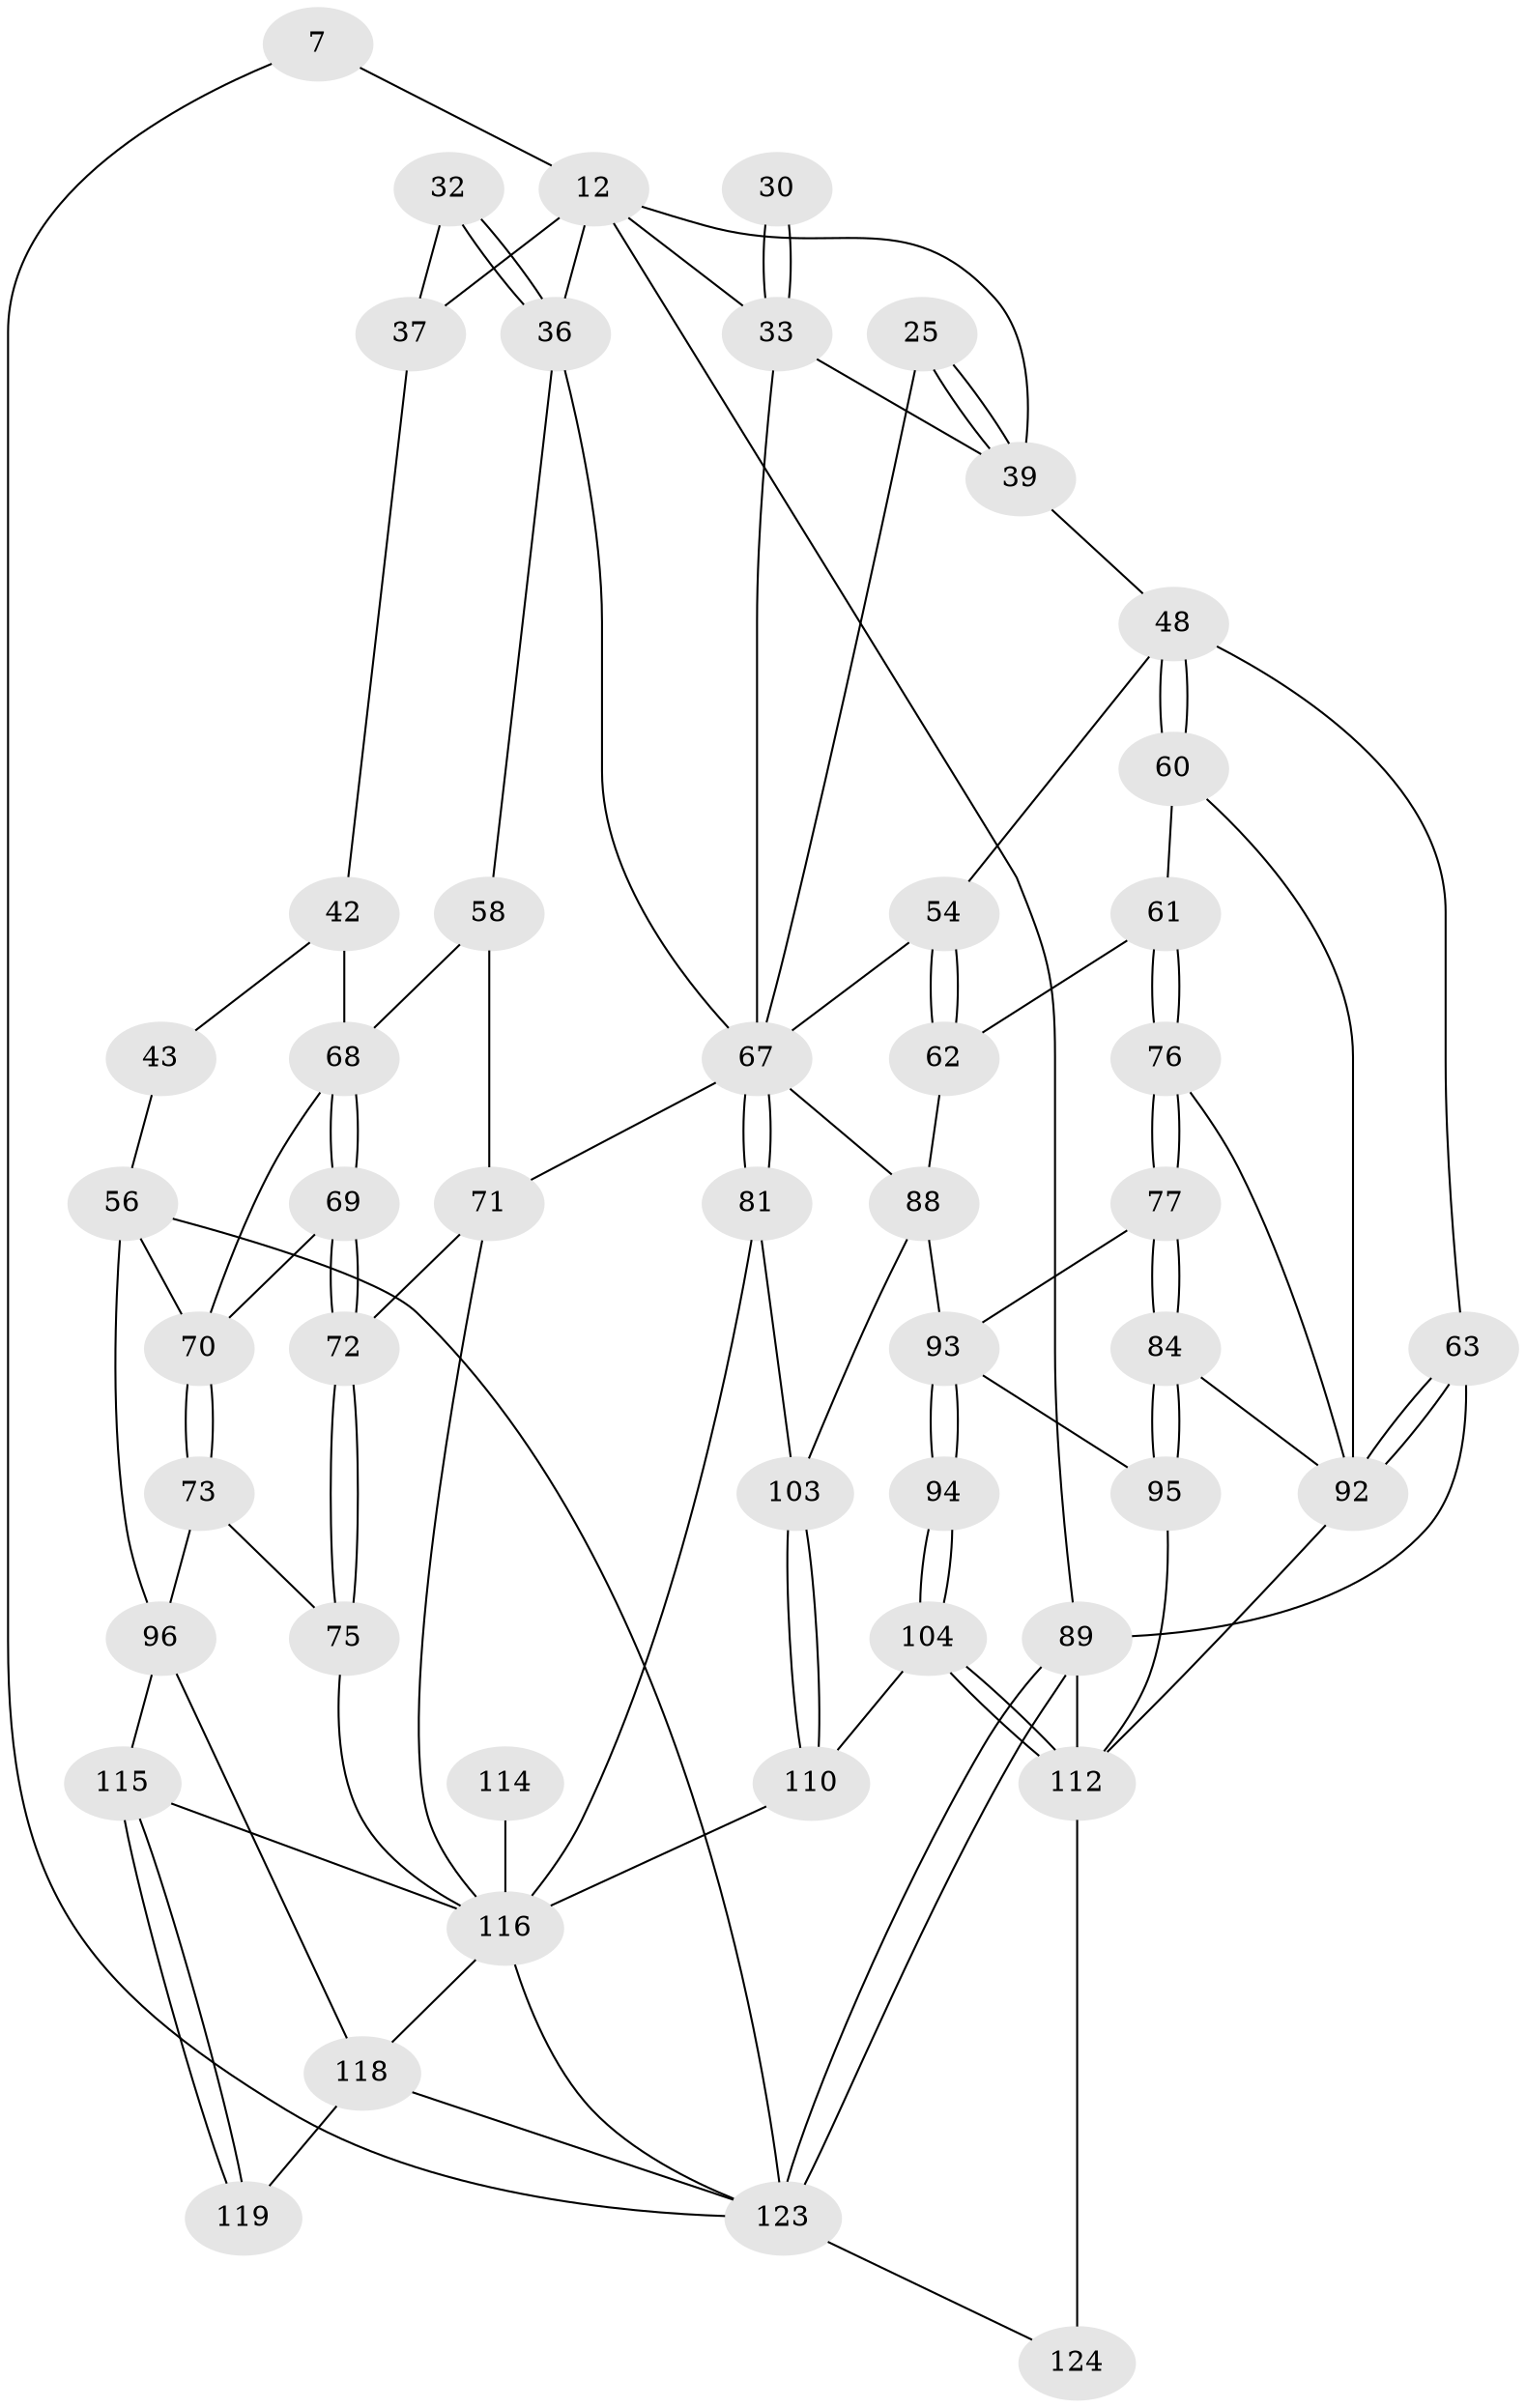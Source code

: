 // original degree distribution, {3: 0.024193548387096774, 5: 0.5080645161290323, 4: 0.23387096774193547, 6: 0.23387096774193547}
// Generated by graph-tools (version 1.1) at 2025/06/03/04/25 22:06:39]
// undirected, 49 vertices, 105 edges
graph export_dot {
graph [start="1"]
  node [color=gray90,style=filled];
  7 [pos="+0.17512970012170556+0"];
  12 [pos="+0.48431994061635375+0.0879836156273392",super="+11"];
  25 [pos="+0.6990695302689981+0.2310694165102899"];
  30 [pos="+0.5585189773886964+0.17252370408241202"];
  32 [pos="+0.30682209624151124+0.14604136115869715"];
  33 [pos="+0.5651920911622497+0.2594676667791915",super="+28+29"];
  36 [pos="+0.38093479060393437+0.2578071771482363",super="+35+13+14"];
  37 [pos="+0.21721215592113333+0.1569096506358255",super="+19+31+18"];
  39 [pos="+0.876704188112617+0.11355870291776006",super="+24"];
  42 [pos="+0.15819139586540384+0.25872881010765736",super="+38+17"];
  43 [pos="+0.07817686470828825+0.25992875406051696",super="+16"];
  48 [pos="+0.8564894024272244+0.2998346688118194",super="+47+41"];
  54 [pos="+0.7705544564162282+0.3609280850337186",super="+49"];
  56 [pos="+0+0.47525161121831955",super="+50+15"];
  58 [pos="+0.33863055093957656+0.4137795348082336",super="+44"];
  60 [pos="+0.8652633626648203+0.32036088532247425"];
  61 [pos="+0.8545146866896218+0.4931553139448"];
  62 [pos="+0.7448014387521522+0.48069908942805184"];
  63 [pos="+1+0.5207011753196843",super="+59+40"];
  67 [pos="+0.6669557095820838+0.49547790583106377",super="+52+53+51"];
  68 [pos="+0.19920238402438967+0.4657400275840512",super="+46"];
  69 [pos="+0.18947292453205133+0.4815259473928581"];
  70 [pos="+0.16375414338942637+0.49089264330988525",super="+55"];
  71 [pos="+0.3859260878676036+0.606619197522232",super="+57"];
  72 [pos="+0.38184071198802383+0.6079104534126889"];
  73 [pos="+0.16104989864991565+0.6082232336125373"];
  75 [pos="+0.2432668511188482+0.6922002723505891"];
  76 [pos="+0.8598460910148825+0.49766817371534045"];
  77 [pos="+0.8255615642365798+0.6026215474459691"];
  81 [pos="+0.447484288649711+0.6601648861031154"];
  84 [pos="+0.8898743986473472+0.6791385120418375"];
  88 [pos="+0.6039014808992623+0.690379328168902",super="+85+65"];
  89 [pos="+1+1",super="+5"];
  92 [pos="+1+0.6052653886154988",super="+83+80"];
  93 [pos="+0.7581798657520741+0.6468451470863179",super="+87"];
  94 [pos="+0.7006803588837133+0.8225399814567425"];
  95 [pos="+0.8503062859109526+0.7388657235327628"];
  96 [pos="+0+0.6072726457041726",super="+74"];
  103 [pos="+0.5196465871283051+0.7757909064665279",super="+86+102"];
  104 [pos="+0.7188034618638072+0.8700982531556054"];
  110 [pos="+0.5543188796894482+0.8872951010693825",super="+105"];
  112 [pos="+0.7549853991257047+0.8927494956593502",super="+101+90"];
  114 [pos="+0.42599772562671756+0.8602114614947152"];
  115 [pos="+0.15826264257464903+0.7718021890919105"];
  116 [pos="+0.32408886358930217+0.8660080297334081",super="+109+113"];
  118 [pos="+0.1500671281860886+0.905661428480475",super="+98+97+117"];
  119 [pos="+0.13286000698821498+0.8665387886945108"];
  123 [pos="+0.7874565297849787+1",super="+120+121+99"];
  124 [pos="+0.9563974857068471+0.9493258751949358",super="+122"];
  7 -- 12;
  7 -- 123;
  12 -- 36 [weight=2];
  12 -- 37 [weight=3];
  12 -- 89;
  12 -- 39 [weight=2];
  12 -- 33;
  25 -- 39 [weight=2];
  25 -- 39;
  25 -- 67;
  30 -- 33 [weight=3];
  30 -- 33;
  32 -- 36 [weight=2];
  32 -- 36;
  32 -- 37;
  33 -- 39;
  33 -- 67 [weight=2];
  36 -- 58;
  36 -- 67;
  37 -- 42 [weight=2];
  39 -- 48;
  42 -- 43 [weight=2];
  42 -- 68;
  43 -- 56 [weight=2];
  48 -- 60;
  48 -- 60;
  48 -- 63 [weight=2];
  48 -- 54;
  54 -- 62;
  54 -- 62;
  54 -- 67 [weight=2];
  56 -- 96;
  56 -- 123;
  56 -- 70;
  58 -- 68 [weight=2];
  58 -- 71;
  60 -- 61;
  60 -- 92;
  61 -- 62;
  61 -- 76;
  61 -- 76;
  62 -- 88;
  63 -- 92 [weight=2];
  63 -- 92;
  63 -- 89;
  67 -- 81;
  67 -- 81;
  67 -- 88;
  67 -- 71;
  68 -- 69;
  68 -- 69;
  68 -- 70;
  69 -- 70;
  69 -- 72;
  69 -- 72;
  70 -- 73;
  70 -- 73;
  71 -- 72;
  71 -- 116;
  72 -- 75;
  72 -- 75;
  73 -- 75;
  73 -- 96;
  75 -- 116;
  76 -- 77;
  76 -- 77;
  76 -- 92;
  77 -- 84;
  77 -- 84;
  77 -- 93;
  81 -- 103;
  81 -- 116;
  84 -- 95;
  84 -- 95;
  84 -- 92;
  88 -- 93 [weight=2];
  88 -- 103 [weight=2];
  89 -- 123 [weight=3];
  89 -- 123;
  89 -- 112;
  92 -- 112;
  93 -- 94 [weight=2];
  93 -- 94;
  93 -- 95;
  94 -- 104;
  94 -- 104;
  95 -- 112;
  96 -- 115;
  96 -- 118;
  103 -- 110 [weight=2];
  103 -- 110;
  104 -- 112;
  104 -- 112;
  104 -- 110;
  110 -- 116;
  112 -- 124 [weight=2];
  114 -- 116 [weight=3];
  115 -- 119;
  115 -- 119;
  115 -- 116;
  116 -- 118;
  116 -- 123;
  118 -- 119 [weight=2];
  118 -- 123 [weight=2];
  123 -- 124;
}
